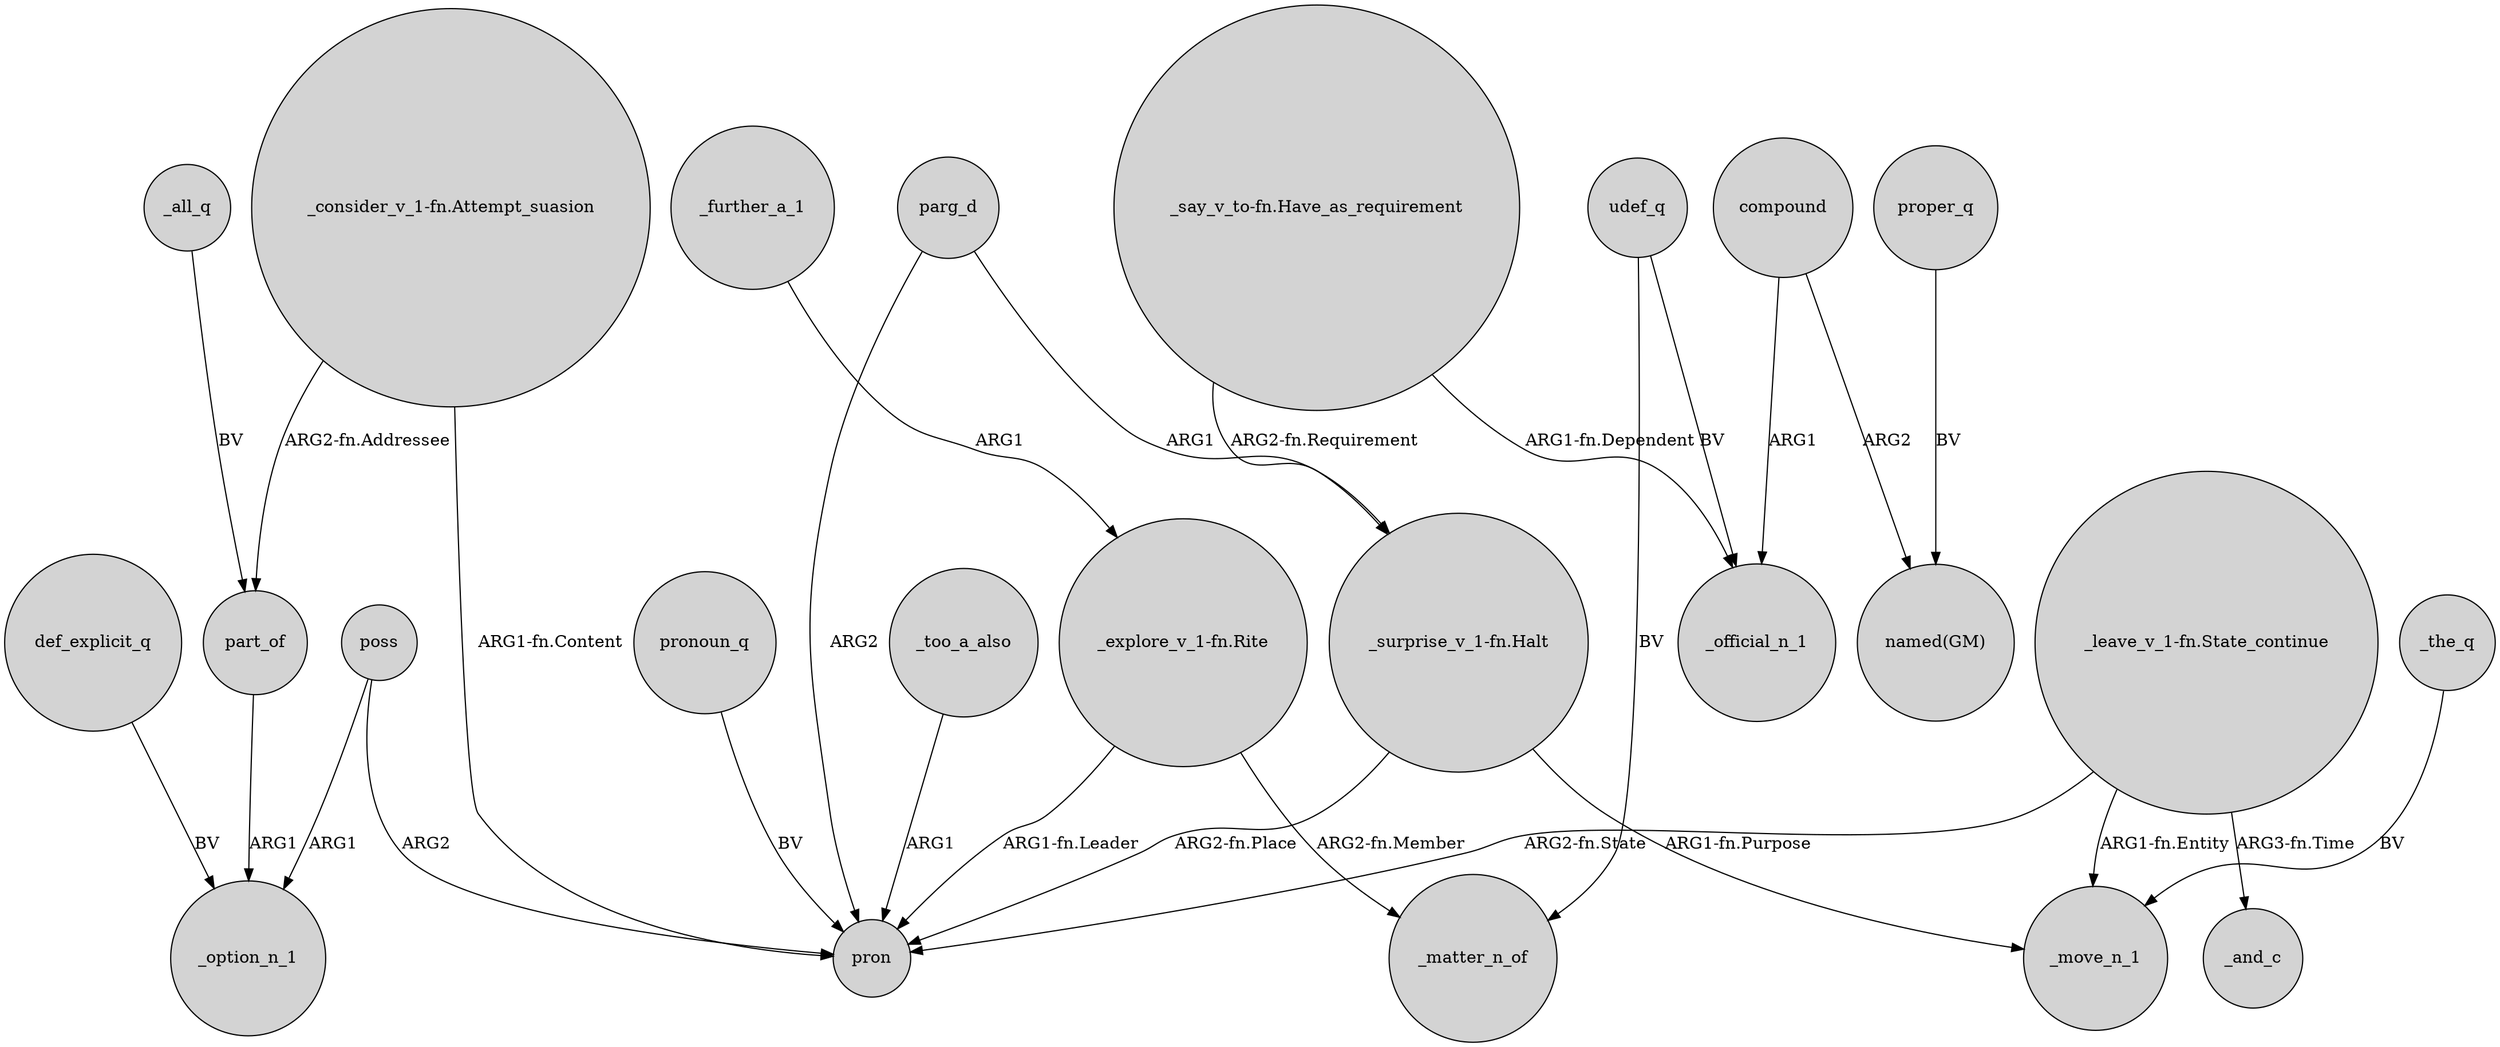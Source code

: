 digraph {
	node [shape=circle style=filled]
	poss -> _option_n_1 [label=ARG1]
	"_say_v_to-fn.Have_as_requirement" -> _official_n_1 [label="ARG1-fn.Dependent"]
	parg_d -> "_surprise_v_1-fn.Halt" [label=ARG1]
	"_explore_v_1-fn.Rite" -> pron [label="ARG1-fn.Leader"]
	parg_d -> pron [label=ARG2]
	proper_q -> "named(GM)" [label=BV]
	def_explicit_q -> _option_n_1 [label=BV]
	"_consider_v_1-fn.Attempt_suasion" -> pron [label="ARG1-fn.Content"]
	_all_q -> part_of [label=BV]
	"_leave_v_1-fn.State_continue" -> _move_n_1 [label="ARG1-fn.Entity"]
	pronoun_q -> pron [label=BV]
	"_say_v_to-fn.Have_as_requirement" -> "_surprise_v_1-fn.Halt" [label="ARG2-fn.Requirement"]
	compound -> "named(GM)" [label=ARG2]
	poss -> pron [label=ARG2]
	"_explore_v_1-fn.Rite" -> _matter_n_of [label="ARG2-fn.Member"]
	_further_a_1 -> "_explore_v_1-fn.Rite" [label=ARG1]
	"_surprise_v_1-fn.Halt" -> _move_n_1 [label="ARG1-fn.Purpose"]
	udef_q -> _matter_n_of [label=BV]
	_too_a_also -> pron [label=ARG1]
	compound -> _official_n_1 [label=ARG1]
	part_of -> _option_n_1 [label=ARG1]
	"_consider_v_1-fn.Attempt_suasion" -> part_of [label="ARG2-fn.Addressee"]
	"_surprise_v_1-fn.Halt" -> pron [label="ARG2-fn.Place"]
	udef_q -> _official_n_1 [label=BV]
	"_leave_v_1-fn.State_continue" -> pron [label="ARG2-fn.State"]
	"_leave_v_1-fn.State_continue" -> _and_c [label="ARG3-fn.Time"]
	_the_q -> _move_n_1 [label=BV]
}

